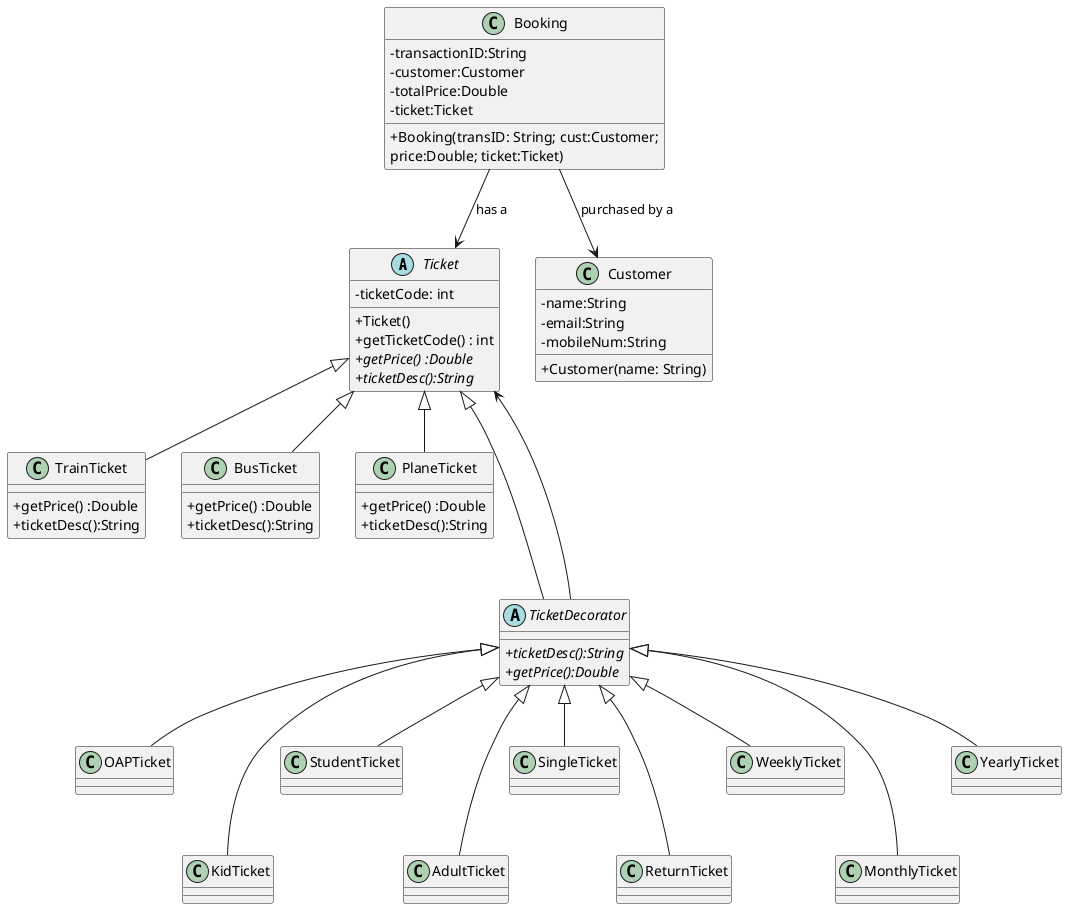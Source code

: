 @startuml
skinparam classAttributeIconSize 0
abstract class Ticket{
-ticketCode: int

+Ticket()
+getTicketCode() : int
+{abstract}getPrice() :Double
+{abstract} ticketDesc():String

}
class TrainTicket{
+getPrice() :Double
+ticketDesc():String
}

class BusTicket{
+getPrice() :Double
+ticketDesc():String
}

class PlaneTicket{
+getPrice() :Double
+ticketDesc():String
}

abstract class TicketDecorator{
+{abstract} ticketDesc():String
+{abstract} getPrice():Double
}

class Customer{
-name:String
-email:String
-mobileNum:String
+Customer(name: String)
}

class Booking{
-transactionID:String
-customer:Customer
-totalPrice:Double
-ticket:Ticket
+Booking(transID: String; cust:Customer;
 price:Double; ticket:Ticket)
}

Booking --> Ticket : has a
Booking --> Customer : purchased by a

Ticket <|-- BusTicket
Ticket <|-- TrainTicket
Ticket <|-- PlaneTicket
Ticket <|--- TicketDecorator
TicketDecorator <|-- OAPTicket
TicketDecorator <|--- KidTicket
TicketDecorator <|-- StudentTicket
TicketDecorator <|--- AdultTicket
TicketDecorator <|-- SingleTicket
TicketDecorator <|--- ReturnTicket
TicketDecorator <|-- WeeklyTicket
TicketDecorator <|--- MonthlyTicket
TicketDecorator <|-- YearlyTicket
TicketDecorator --> Ticket






@enduml